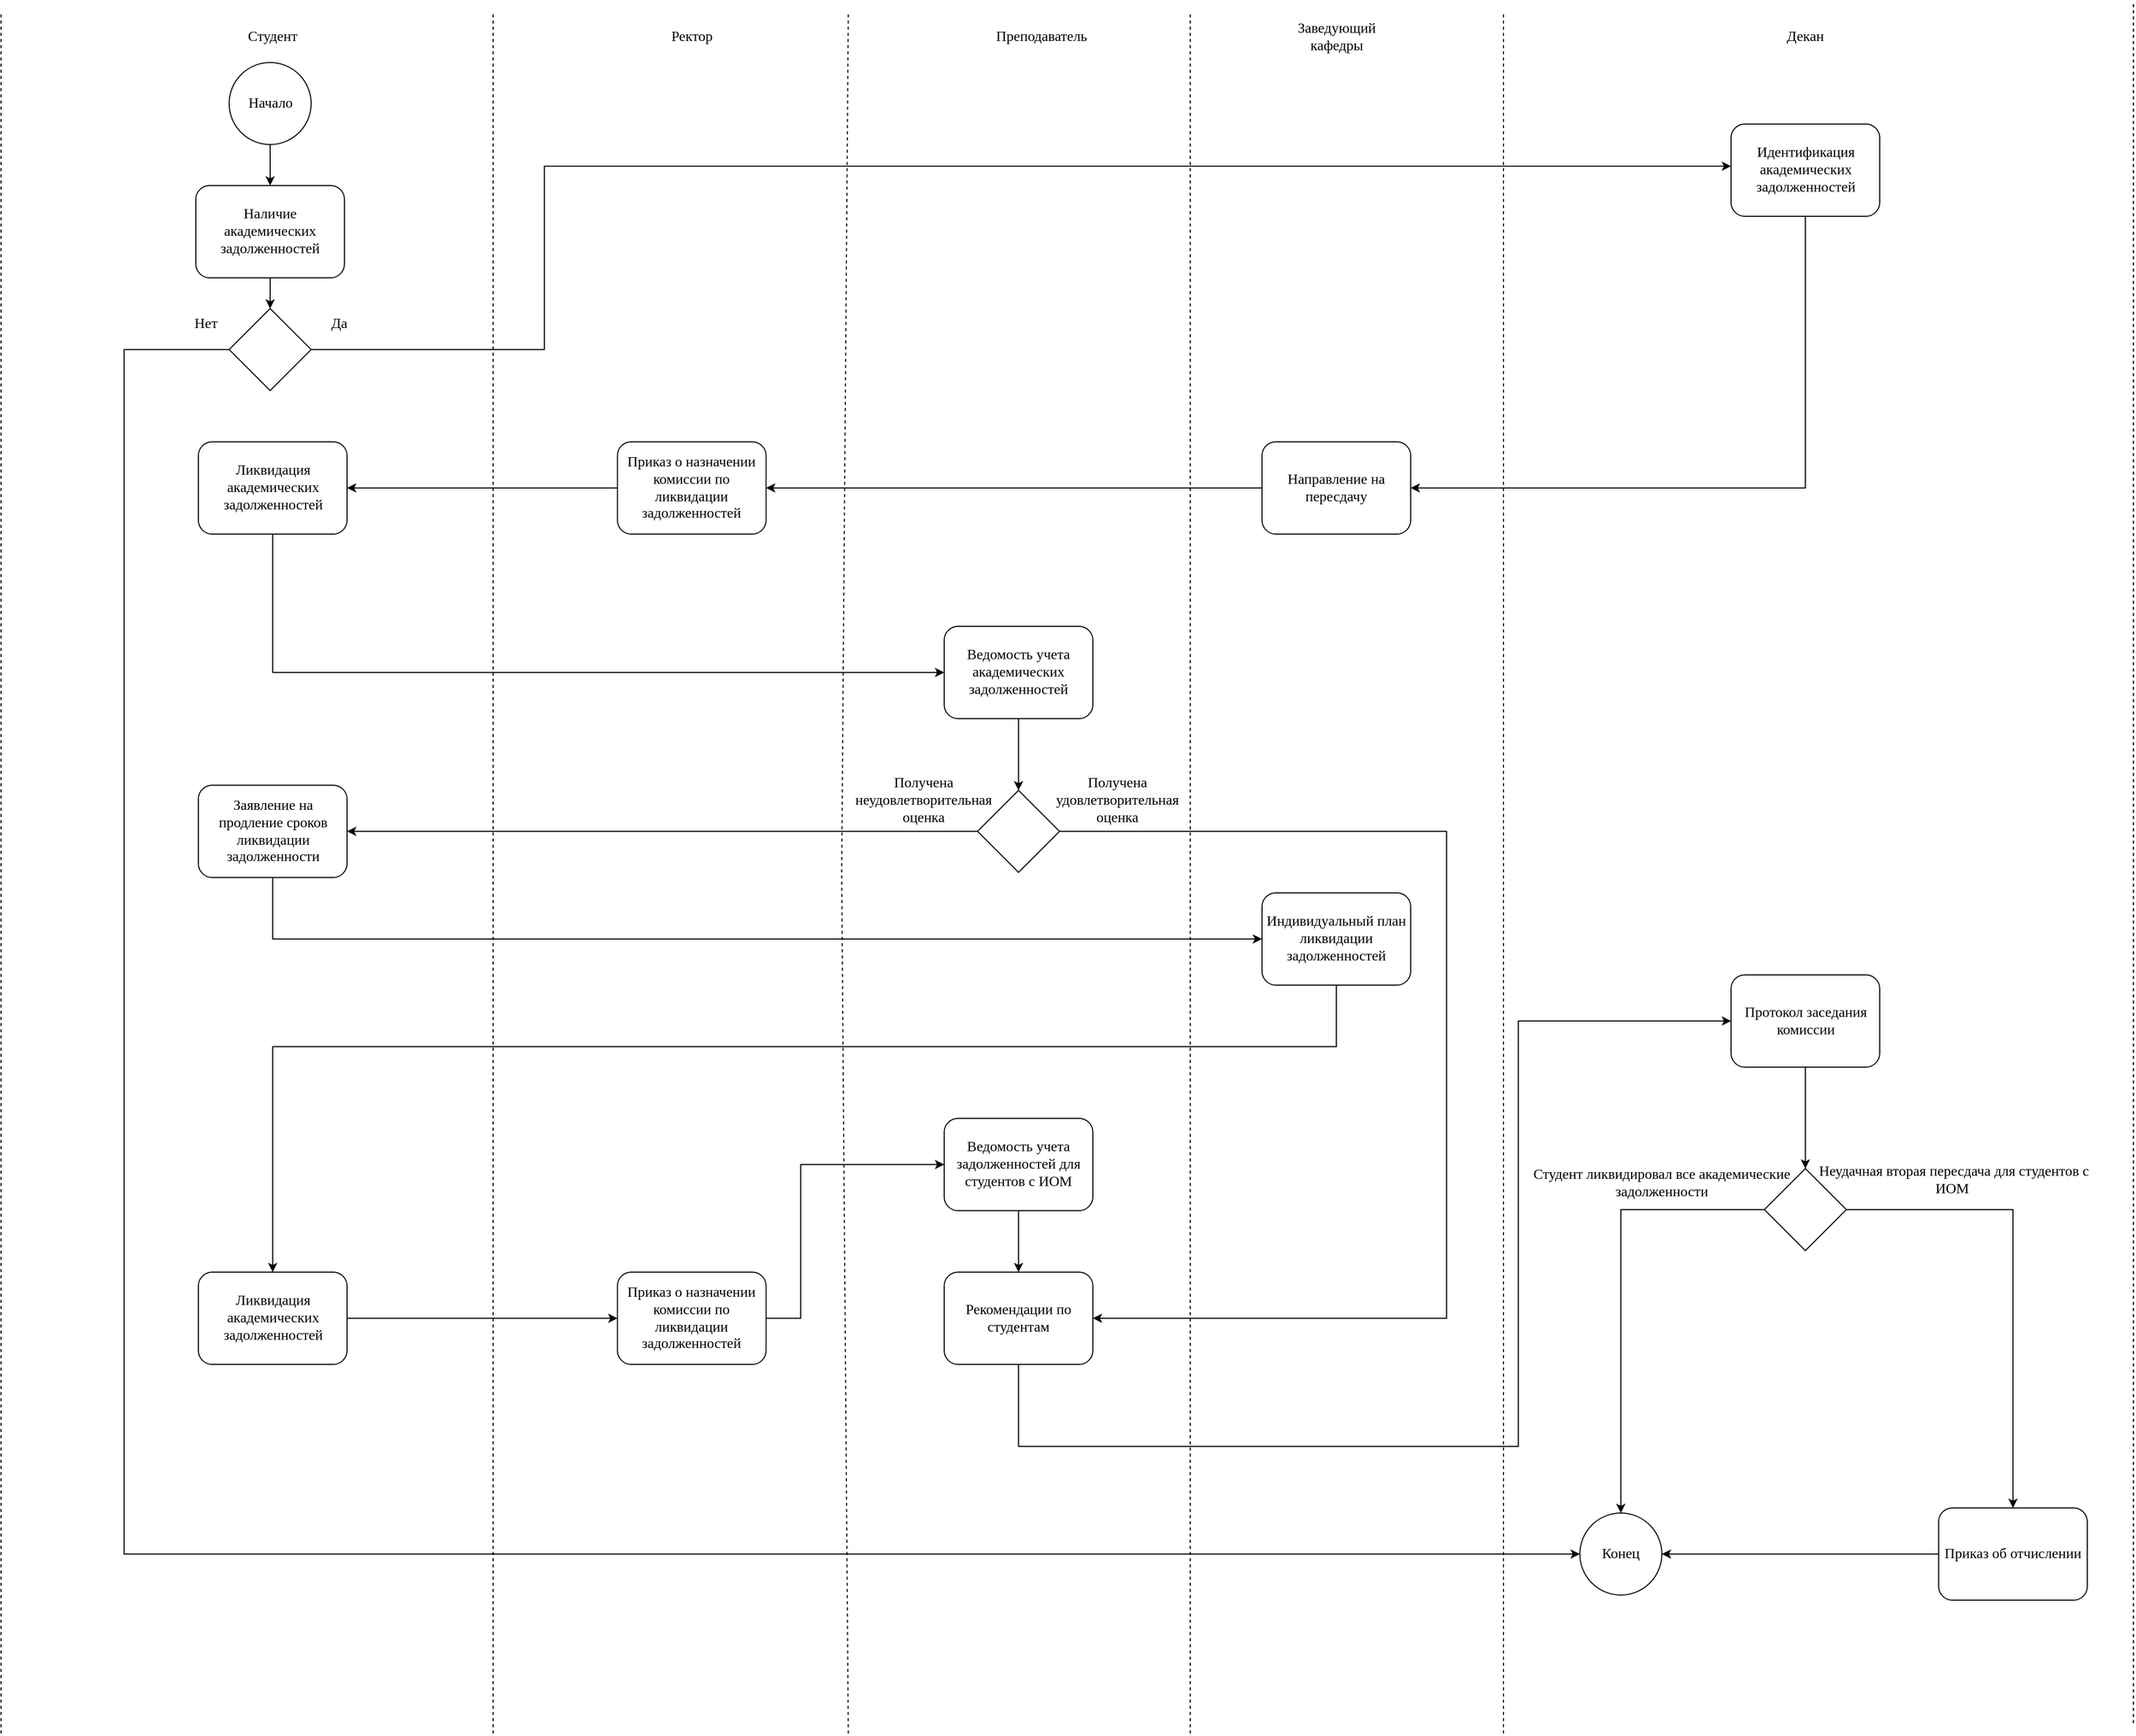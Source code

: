 <mxfile version="27.1.5">
  <diagram name="Страница — 1" id="P2p-b0sBUqjZ3yru2kJo">
    <mxGraphModel dx="2853" dy="1134" grid="1" gridSize="10" guides="1" tooltips="1" connect="1" arrows="1" fold="1" page="1" pageScale="1" pageWidth="827" pageHeight="1169" math="0" shadow="0">
      <root>
        <mxCell id="0" />
        <mxCell id="1" parent="0" />
        <mxCell id="ETPDML7_86tAhwMe63c7-3" value="" style="endArrow=none;dashed=1;html=1;rounded=0;" parent="1" edge="1">
          <mxGeometry width="50" height="50" relative="1" as="geometry">
            <mxPoint x="440" y="1720" as="sourcePoint" />
            <mxPoint x="440" y="40" as="targetPoint" />
          </mxGeometry>
        </mxCell>
        <mxCell id="ETPDML7_86tAhwMe63c7-4" value="" style="endArrow=none;dashed=1;html=1;rounded=0;" parent="1" edge="1">
          <mxGeometry width="50" height="50" relative="1" as="geometry">
            <mxPoint x="-40" y="1720" as="sourcePoint" />
            <mxPoint x="-40" y="40" as="targetPoint" />
          </mxGeometry>
        </mxCell>
        <mxCell id="ETPDML7_86tAhwMe63c7-5" value="" style="endArrow=none;dashed=1;html=1;rounded=0;" parent="1" edge="1">
          <mxGeometry width="50" height="50" relative="1" as="geometry">
            <mxPoint x="1425.5" y="1720" as="sourcePoint" />
            <mxPoint x="1425.5" y="40" as="targetPoint" />
          </mxGeometry>
        </mxCell>
        <mxCell id="ETPDML7_86tAhwMe63c7-6" value="&lt;font style=&quot;font-size: 14px;&quot; face=&quot;Times New Roman&quot;&gt;Студент&lt;/font&gt;" style="text;html=1;align=center;verticalAlign=middle;whiteSpace=wrap;rounded=0;" parent="1" vertex="1">
          <mxGeometry x="190" y="50" width="70" height="30" as="geometry" />
        </mxCell>
        <mxCell id="ETPDML7_86tAhwMe63c7-7" value="&lt;font face=&quot;Times New Roman&quot;&gt;&lt;span style=&quot;font-size: 14px;&quot;&gt;Заведующий кафедры&lt;/span&gt;&lt;/font&gt;" style="text;html=1;align=center;verticalAlign=middle;whiteSpace=wrap;rounded=0;" parent="1" vertex="1">
          <mxGeometry x="1197.5" y="50" width="130" height="30" as="geometry" />
        </mxCell>
        <mxCell id="ETPDML7_86tAhwMe63c7-8" value="&lt;span style=&quot;font-family: &amp;quot;Times New Roman&amp;quot;; font-size: 14px;&quot;&gt;Ректор&lt;/span&gt;" style="text;html=1;align=center;verticalAlign=middle;whiteSpace=wrap;rounded=0;" parent="1" vertex="1">
          <mxGeometry x="600" y="50" width="67.5" height="30" as="geometry" />
        </mxCell>
        <mxCell id="ETPDML7_86tAhwMe63c7-9" value="&lt;span style=&quot;font-family: &amp;quot;Times New Roman&amp;quot;; font-size: 14px;&quot;&gt;Преподаватель&lt;/span&gt;" style="text;html=1;align=center;verticalAlign=middle;whiteSpace=wrap;rounded=0;" parent="1" vertex="1">
          <mxGeometry x="940" y="50" width="70" height="30" as="geometry" />
        </mxCell>
        <mxCell id="ETPDML7_86tAhwMe63c7-11" value="&lt;font face=&quot;Times New Roman&quot;&gt;&lt;span style=&quot;font-size: 14px;&quot;&gt;Декан&lt;/span&gt;&lt;/font&gt;" style="text;html=1;align=center;verticalAlign=middle;whiteSpace=wrap;rounded=0;" parent="1" vertex="1">
          <mxGeometry x="1660" y="50" width="120" height="30" as="geometry" />
        </mxCell>
        <mxCell id="ETPDML7_86tAhwMe63c7-14" style="edgeStyle=orthogonalEdgeStyle;rounded=0;orthogonalLoop=1;jettySize=auto;html=1;entryX=0.5;entryY=0;entryDx=0;entryDy=0;" parent="1" source="ETPDML7_86tAhwMe63c7-12" target="ETPDML7_86tAhwMe63c7-13" edge="1">
          <mxGeometry relative="1" as="geometry" />
        </mxCell>
        <mxCell id="ETPDML7_86tAhwMe63c7-12" value="&lt;font style=&quot;font-size: 14px;&quot; face=&quot;Times New Roman&quot;&gt;Начало&lt;/font&gt;" style="ellipse;whiteSpace=wrap;html=1;aspect=fixed;" parent="1" vertex="1">
          <mxGeometry x="182.5" y="90" width="80" height="80" as="geometry" />
        </mxCell>
        <mxCell id="ETPDML7_86tAhwMe63c7-17" style="edgeStyle=orthogonalEdgeStyle;rounded=0;orthogonalLoop=1;jettySize=auto;html=1;entryX=0.5;entryY=0;entryDx=0;entryDy=0;" parent="1" source="ETPDML7_86tAhwMe63c7-13" target="V8kgegQyyj0nk5e00VWf-20" edge="1">
          <mxGeometry relative="1" as="geometry">
            <mxPoint x="222.5" y="330" as="targetPoint" />
          </mxGeometry>
        </mxCell>
        <mxCell id="ETPDML7_86tAhwMe63c7-13" value="&lt;span style=&quot;font-family: &amp;quot;Times New Roman&amp;quot;; font-size: 14px;&quot;&gt;Наличие академических задолженностей&lt;/span&gt;" style="rounded=1;whiteSpace=wrap;html=1;" parent="1" vertex="1">
          <mxGeometry x="150" y="210" width="145" height="90" as="geometry" />
        </mxCell>
        <mxCell id="ETPDML7_86tAhwMe63c7-18" style="edgeStyle=orthogonalEdgeStyle;rounded=0;orthogonalLoop=1;jettySize=auto;html=1;entryX=0;entryY=0.457;entryDx=0;entryDy=0;entryPerimeter=0;exitX=1;exitY=0.5;exitDx=0;exitDy=0;" parent="1" source="V8kgegQyyj0nk5e00VWf-20" target="CQQL6MCBhlxcf6O-OlFK-8" edge="1">
          <mxGeometry relative="1" as="geometry">
            <mxPoint x="553.37" y="133.16" as="targetPoint" />
            <mxPoint x="249.167" y="370" as="sourcePoint" />
            <Array as="points">
              <mxPoint x="490" y="370" />
              <mxPoint x="490" y="191" />
            </Array>
          </mxGeometry>
        </mxCell>
        <mxCell id="ETPDML7_86tAhwMe63c7-19" value="&lt;font style=&quot;font-size: 14px;&quot; face=&quot;Times New Roman&quot;&gt;Конец&lt;/font&gt;" style="ellipse;whiteSpace=wrap;html=1;aspect=fixed;" parent="1" vertex="1">
          <mxGeometry x="1500" y="1505" width="80" height="80" as="geometry" />
        </mxCell>
        <mxCell id="ETPDML7_86tAhwMe63c7-21" value="&lt;font style=&quot;font-size: 14px;&quot; face=&quot;Times New Roman&quot;&gt;Да&lt;/font&gt;" style="text;html=1;align=center;verticalAlign=middle;whiteSpace=wrap;rounded=0;" parent="1" vertex="1">
          <mxGeometry x="260" y="330" width="60" height="30" as="geometry" />
        </mxCell>
        <mxCell id="ETPDML7_86tAhwMe63c7-22" value="&lt;font style=&quot;font-size: 14px;&quot; face=&quot;Times New Roman&quot;&gt;Нет&lt;/font&gt;" style="text;html=1;align=center;verticalAlign=middle;whiteSpace=wrap;rounded=0;" parent="1" vertex="1">
          <mxGeometry x="130" y="330" width="60" height="30" as="geometry" />
        </mxCell>
        <mxCell id="V8kgegQyyj0nk5e00VWf-4" style="edgeStyle=orthogonalEdgeStyle;rounded=0;orthogonalLoop=1;jettySize=auto;html=1;entryX=1;entryY=0.5;entryDx=0;entryDy=0;" parent="1" source="ETPDML7_86tAhwMe63c7-26" target="ETPDML7_86tAhwMe63c7-30" edge="1">
          <mxGeometry relative="1" as="geometry" />
        </mxCell>
        <mxCell id="ETPDML7_86tAhwMe63c7-26" value="&lt;span style=&quot;font-family: &amp;quot;Times New Roman&amp;quot;; font-size: 14px;&quot;&gt;Приказ о назначении комиссии по ликвидации задолженностей&lt;/span&gt;" style="rounded=1;whiteSpace=wrap;html=1;" parent="1" vertex="1">
          <mxGeometry x="561.25" y="460" width="145" height="90" as="geometry" />
        </mxCell>
        <mxCell id="2M2boy6Yk2Urrr7DsNFa-8" style="edgeStyle=orthogonalEdgeStyle;rounded=0;orthogonalLoop=1;jettySize=auto;html=1;entryX=0;entryY=0.5;entryDx=0;entryDy=0;" parent="1" source="ETPDML7_86tAhwMe63c7-30" target="ETPDML7_86tAhwMe63c7-35" edge="1">
          <mxGeometry relative="1" as="geometry">
            <Array as="points">
              <mxPoint x="225" y="685" />
            </Array>
          </mxGeometry>
        </mxCell>
        <mxCell id="ETPDML7_86tAhwMe63c7-30" value="&lt;span style=&quot;font-family: &amp;quot;Times New Roman&amp;quot;; font-size: 14px;&quot;&gt;Ликвидация академических задолженностей&lt;/span&gt;" style="rounded=1;whiteSpace=wrap;html=1;" parent="1" vertex="1">
          <mxGeometry x="152.5" y="460" width="145" height="90" as="geometry" />
        </mxCell>
        <mxCell id="9TcquHKwZH3qFOto0e30-39" style="edgeStyle=orthogonalEdgeStyle;rounded=0;orthogonalLoop=1;jettySize=auto;html=1;entryX=0.5;entryY=0;entryDx=0;entryDy=0;" parent="1" source="ETPDML7_86tAhwMe63c7-35" target="V8kgegQyyj0nk5e00VWf-21" edge="1">
          <mxGeometry relative="1" as="geometry">
            <mxPoint x="952.5" y="810" as="targetPoint" />
          </mxGeometry>
        </mxCell>
        <mxCell id="ETPDML7_86tAhwMe63c7-35" value="&lt;span style=&quot;font-family: &amp;quot;Times New Roman&amp;quot;; font-size: 14px; text-align: start; caret-color: rgb(51, 144, 236); white-space-collapse: preserve; background-color: rgb(255, 255, 255);&quot;&gt;Ведомость учета академических задолженностей&lt;/span&gt;" style="rounded=1;whiteSpace=wrap;html=1;" parent="1" vertex="1">
          <mxGeometry x="880" y="640" width="145" height="90" as="geometry" />
        </mxCell>
        <mxCell id="9TcquHKwZH3qFOto0e30-48" style="edgeStyle=orthogonalEdgeStyle;rounded=0;orthogonalLoop=1;jettySize=auto;html=1;entryX=1;entryY=0.5;entryDx=0;entryDy=0;exitX=0;exitY=0.5;exitDx=0;exitDy=0;" parent="1" source="V8kgegQyyj0nk5e00VWf-21" target="9TcquHKwZH3qFOto0e30-31" edge="1">
          <mxGeometry relative="1" as="geometry">
            <mxPoint x="932.5" y="840" as="sourcePoint" />
          </mxGeometry>
        </mxCell>
        <mxCell id="V8kgegQyyj0nk5e00VWf-13" style="edgeStyle=orthogonalEdgeStyle;rounded=0;orthogonalLoop=1;jettySize=auto;html=1;entryX=1;entryY=0.5;entryDx=0;entryDy=0;exitX=1;exitY=0.5;exitDx=0;exitDy=0;" parent="1" source="V8kgegQyyj0nk5e00VWf-21" target="V8kgegQyyj0nk5e00VWf-6" edge="1">
          <mxGeometry relative="1" as="geometry">
            <mxPoint x="972.5" y="840" as="sourcePoint" />
            <Array as="points">
              <mxPoint x="1370" y="840" />
              <mxPoint x="1370" y="1315" />
            </Array>
          </mxGeometry>
        </mxCell>
        <mxCell id="ETPDML7_86tAhwMe63c7-48" value="&lt;span style=&quot;color: rgb(0, 0, 0); font-family: &amp;quot;Times New Roman&amp;quot;; font-size: 14px; font-style: normal; font-variant-ligatures: normal; font-variant-caps: normal; font-weight: 400; letter-spacing: normal; orphans: 2; text-align: center; text-indent: 0px; text-transform: none; widows: 2; word-spacing: 0px; -webkit-text-stroke-width: 0px; white-space: normal; background-color: rgb(251, 251, 251); text-decoration-thickness: initial; text-decoration-style: initial; text-decoration-color: initial; float: none; display: inline !important;&quot;&gt;Получена удовлетворительная оценка&lt;/span&gt;" style="text;html=1;align=center;verticalAlign=middle;whiteSpace=wrap;rounded=0;" parent="1" vertex="1">
          <mxGeometry x="980" y="795" width="137.5" height="30" as="geometry" />
        </mxCell>
        <mxCell id="V8kgegQyyj0nk5e00VWf-10" style="edgeStyle=orthogonalEdgeStyle;rounded=0;orthogonalLoop=1;jettySize=auto;html=1;entryX=0.5;entryY=0;entryDx=0;entryDy=0;" parent="1" source="ETPDML7_86tAhwMe63c7-56" target="V8kgegQyyj0nk5e00VWf-22" edge="1">
          <mxGeometry relative="1" as="geometry">
            <mxPoint x="1720.0" y="1180" as="targetPoint" />
          </mxGeometry>
        </mxCell>
        <mxCell id="ETPDML7_86tAhwMe63c7-56" value="&lt;span style=&quot;font-family: &amp;quot;Times New Roman&amp;quot;; font-size: 14px; text-align: start; caret-color: rgb(51, 144, 236); white-space-collapse: preserve; background-color: rgb(255, 255, 255);&quot;&gt;Протокол заседания комиссии&lt;/span&gt;" style="rounded=1;whiteSpace=wrap;html=1;" parent="1" vertex="1">
          <mxGeometry x="1647.5" y="980" width="145" height="90" as="geometry" />
        </mxCell>
        <mxCell id="9TcquHKwZH3qFOto0e30-70" style="edgeStyle=orthogonalEdgeStyle;rounded=0;orthogonalLoop=1;jettySize=auto;html=1;entryX=0.5;entryY=0;entryDx=0;entryDy=0;exitX=1;exitY=0.5;exitDx=0;exitDy=0;" parent="1" source="V8kgegQyyj0nk5e00VWf-22" target="ETPDML7_86tAhwMe63c7-64" edge="1">
          <mxGeometry relative="1" as="geometry">
            <mxPoint x="1740.0" y="1210" as="sourcePoint" />
          </mxGeometry>
        </mxCell>
        <mxCell id="V8kgegQyyj0nk5e00VWf-9" style="edgeStyle=orthogonalEdgeStyle;rounded=0;orthogonalLoop=1;jettySize=auto;html=1;entryX=0.5;entryY=0;entryDx=0;entryDy=0;exitX=0;exitY=0.5;exitDx=0;exitDy=0;" parent="1" source="V8kgegQyyj0nk5e00VWf-22" target="ETPDML7_86tAhwMe63c7-19" edge="1">
          <mxGeometry relative="1" as="geometry">
            <mxPoint x="1700.0" y="1210" as="sourcePoint" />
          </mxGeometry>
        </mxCell>
        <mxCell id="ETPDML7_86tAhwMe63c7-62" value="&lt;font face=&quot;Times New Roman&quot;&gt;&lt;span style=&quot;font-size: 14px;&quot;&gt;Неудачная вторая пересдача для студентов с ИОМ&amp;nbsp;&lt;/span&gt;&lt;/font&gt;" style="text;html=1;align=center;verticalAlign=middle;whiteSpace=wrap;rounded=0;" parent="1" vertex="1">
          <mxGeometry x="1720" y="1180" width="290" as="geometry" />
        </mxCell>
        <mxCell id="9TcquHKwZH3qFOto0e30-72" style="edgeStyle=orthogonalEdgeStyle;rounded=0;orthogonalLoop=1;jettySize=auto;html=1;" parent="1" source="ETPDML7_86tAhwMe63c7-64" target="ETPDML7_86tAhwMe63c7-19" edge="1">
          <mxGeometry relative="1" as="geometry" />
        </mxCell>
        <mxCell id="ETPDML7_86tAhwMe63c7-64" value="&lt;span style=&quot;font-family: &amp;quot;Times New Roman&amp;quot;; font-size: 14px; text-align: start; caret-color: rgb(51, 144, 236); white-space-collapse: preserve; background-color: rgb(255, 255, 255);&quot;&gt;Приказ об отчислении&lt;/span&gt;" style="rounded=1;whiteSpace=wrap;html=1;" parent="1" vertex="1">
          <mxGeometry x="1850" y="1500" width="145" height="90" as="geometry" />
        </mxCell>
        <mxCell id="ETPDML7_86tAhwMe63c7-68" value="&lt;font face=&quot;Times New Roman&quot;&gt;&lt;span style=&quot;font-size: 14px;&quot;&gt;Студент ликвидировал все академические задолженности&lt;/span&gt;&lt;/font&gt;" style="text;whiteSpace=wrap;html=1;align=center;" parent="1" vertex="1">
          <mxGeometry x="1450" y="1160" width="260" height="40" as="geometry" />
        </mxCell>
        <mxCell id="ETPDML7_86tAhwMe63c7-87" value="" style="endArrow=none;dashed=1;html=1;rounded=0;" parent="1" edge="1">
          <mxGeometry width="50" height="50" relative="1" as="geometry">
            <mxPoint x="1120" y="1720" as="sourcePoint" />
            <mxPoint x="1120" y="40" as="targetPoint" />
          </mxGeometry>
        </mxCell>
        <mxCell id="ETPDML7_86tAhwMe63c7-168" value="" style="endArrow=none;dashed=1;html=1;rounded=0;" parent="1" edge="1">
          <mxGeometry width="50" height="50" relative="1" as="geometry">
            <mxPoint x="2040" y="1710" as="sourcePoint" />
            <mxPoint x="2040" y="30" as="targetPoint" />
          </mxGeometry>
        </mxCell>
        <mxCell id="Rkroncl628zhhl8IZpsh-5" style="edgeStyle=orthogonalEdgeStyle;rounded=0;orthogonalLoop=1;jettySize=auto;html=1;entryX=0.5;entryY=0;entryDx=0;entryDy=0;" parent="1" source="ETPDML7_86tAhwMe63c7-77" target="V8kgegQyyj0nk5e00VWf-16" edge="1">
          <mxGeometry relative="1" as="geometry">
            <Array as="points">
              <mxPoint x="1263" y="1050" />
              <mxPoint x="225" y="1050" />
            </Array>
          </mxGeometry>
        </mxCell>
        <mxCell id="ETPDML7_86tAhwMe63c7-77" value="&lt;span style=&quot;font-family: &amp;quot;Times New Roman&amp;quot;; font-size: 14px; text-align: start; caret-color: rgb(51, 144, 236); white-space-collapse: preserve; background-color: rgb(255, 255, 255);&quot;&gt;Индивидуальный план ликвидации задолженностей&lt;/span&gt;" style="rounded=1;whiteSpace=wrap;html=1;" parent="1" vertex="1">
          <mxGeometry x="1190" y="900" width="145" height="90" as="geometry" />
        </mxCell>
        <mxCell id="CQQL6MCBhlxcf6O-OlFK-3" value="" style="endArrow=none;dashed=1;html=1;rounded=0;" parent="1" edge="1">
          <mxGeometry width="50" height="50" relative="1" as="geometry">
            <mxPoint x="786.45" y="1720" as="sourcePoint" />
            <mxPoint x="786.45" y="40" as="targetPoint" />
            <Array as="points">
              <mxPoint x="780" y="880" />
            </Array>
          </mxGeometry>
        </mxCell>
        <mxCell id="V8kgegQyyj0nk5e00VWf-12" style="edgeStyle=orthogonalEdgeStyle;rounded=0;orthogonalLoop=1;jettySize=auto;html=1;entryX=1;entryY=0.5;entryDx=0;entryDy=0;" parent="1" source="CQQL6MCBhlxcf6O-OlFK-8" target="2M2boy6Yk2Urrr7DsNFa-1" edge="1">
          <mxGeometry relative="1" as="geometry">
            <Array as="points">
              <mxPoint x="1720" y="505" />
            </Array>
          </mxGeometry>
        </mxCell>
        <mxCell id="CQQL6MCBhlxcf6O-OlFK-8" value="&lt;font face=&quot;Times New Roman&quot;&gt;&lt;span style=&quot;font-size: 14px;&quot;&gt;Идентификация академических задолженностей&lt;/span&gt;&lt;/font&gt;" style="rounded=1;whiteSpace=wrap;html=1;" parent="1" vertex="1">
          <mxGeometry x="1647.5" y="150" width="145" height="90" as="geometry" />
        </mxCell>
        <mxCell id="Rkroncl628zhhl8IZpsh-4" style="edgeStyle=orthogonalEdgeStyle;rounded=0;orthogonalLoop=1;jettySize=auto;html=1;entryX=0;entryY=0.5;entryDx=0;entryDy=0;" parent="1" source="9TcquHKwZH3qFOto0e30-31" target="ETPDML7_86tAhwMe63c7-77" edge="1">
          <mxGeometry relative="1" as="geometry">
            <Array as="points">
              <mxPoint x="225" y="945" />
            </Array>
          </mxGeometry>
        </mxCell>
        <mxCell id="9TcquHKwZH3qFOto0e30-31" value="&lt;font face=&quot;Times New Roman&quot;&gt;&lt;span style=&quot;font-size: 14px;&quot;&gt;Заявление на продление сроков ликвидации задолженности&lt;/span&gt;&lt;/font&gt;" style="rounded=1;whiteSpace=wrap;html=1;" parent="1" vertex="1">
          <mxGeometry x="152.5" y="795" width="145" height="90" as="geometry" />
        </mxCell>
        <mxCell id="9TcquHKwZH3qFOto0e30-33" value="&lt;span style=&quot;font-family: &amp;quot;Times New Roman&amp;quot;; font-size: 14px;&quot;&gt;Получена неудовлетворительная оценка&lt;/span&gt;" style="text;html=1;align=center;verticalAlign=middle;whiteSpace=wrap;rounded=0;" parent="1" vertex="1">
          <mxGeometry x="790" y="795" width="140" height="30" as="geometry" />
        </mxCell>
        <mxCell id="V8kgegQyyj0nk5e00VWf-15" style="edgeStyle=orthogonalEdgeStyle;rounded=0;orthogonalLoop=1;jettySize=auto;html=1;entryX=0.5;entryY=0;entryDx=0;entryDy=0;" parent="1" source="9TcquHKwZH3qFOto0e30-60" target="V8kgegQyyj0nk5e00VWf-6" edge="1">
          <mxGeometry relative="1" as="geometry" />
        </mxCell>
        <mxCell id="9TcquHKwZH3qFOto0e30-60" value="&lt;span style=&quot;font-family: &amp;quot;Times New Roman&amp;quot;; font-size: 14px; text-align: start; caret-color: rgb(51, 144, 236); white-space-collapse: preserve; background-color: rgb(255, 255, 255);&quot;&gt;Ведомость учета задолженностей для студентов с ИОМ&lt;/span&gt;" style="rounded=1;whiteSpace=wrap;html=1;" parent="1" vertex="1">
          <mxGeometry x="880" y="1120" width="145" height="90" as="geometry" />
        </mxCell>
        <mxCell id="2M2boy6Yk2Urrr7DsNFa-6" style="edgeStyle=orthogonalEdgeStyle;rounded=0;orthogonalLoop=1;jettySize=auto;html=1;" parent="1" source="2M2boy6Yk2Urrr7DsNFa-1" target="ETPDML7_86tAhwMe63c7-26" edge="1">
          <mxGeometry relative="1" as="geometry" />
        </mxCell>
        <mxCell id="2M2boy6Yk2Urrr7DsNFa-1" value="&lt;font face=&quot;Times New Roman&quot;&gt;&lt;span style=&quot;font-size: 14px;&quot;&gt;Направление на пересдачу&lt;/span&gt;&lt;/font&gt;" style="rounded=1;whiteSpace=wrap;html=1;" parent="1" vertex="1">
          <mxGeometry x="1190" y="460" width="145" height="90" as="geometry" />
        </mxCell>
        <mxCell id="V8kgegQyyj0nk5e00VWf-8" style="edgeStyle=orthogonalEdgeStyle;rounded=0;orthogonalLoop=1;jettySize=auto;html=1;entryX=0;entryY=0.5;entryDx=0;entryDy=0;" parent="1" source="V8kgegQyyj0nk5e00VWf-6" target="ETPDML7_86tAhwMe63c7-56" edge="1">
          <mxGeometry relative="1" as="geometry">
            <Array as="points">
              <mxPoint x="953" y="1440" />
              <mxPoint x="1440" y="1440" />
              <mxPoint x="1440" y="1025" />
            </Array>
          </mxGeometry>
        </mxCell>
        <mxCell id="V8kgegQyyj0nk5e00VWf-6" value="&lt;span style=&quot;font-family: &amp;quot;Times New Roman&amp;quot;; font-size: 14px; text-align: start; caret-color: rgb(51, 144, 236); white-space-collapse: preserve; background-color: rgb(255, 255, 255);&quot;&gt;Рекомендации по студентам&lt;/span&gt;" style="rounded=1;whiteSpace=wrap;html=1;" parent="1" vertex="1">
          <mxGeometry x="880" y="1270" width="145" height="90" as="geometry" />
        </mxCell>
        <mxCell id="OaeDaFKRVSD94VgtxwEd-4" style="edgeStyle=orthogonalEdgeStyle;rounded=0;orthogonalLoop=1;jettySize=auto;html=1;" edge="1" parent="1" source="V8kgegQyyj0nk5e00VWf-16" target="OaeDaFKRVSD94VgtxwEd-3">
          <mxGeometry relative="1" as="geometry" />
        </mxCell>
        <mxCell id="V8kgegQyyj0nk5e00VWf-16" value="&lt;span style=&quot;font-family: &amp;quot;Times New Roman&amp;quot;; font-size: 14px;&quot;&gt;Ликвидация академических задолженностей&lt;/span&gt;" style="rounded=1;whiteSpace=wrap;html=1;" parent="1" vertex="1">
          <mxGeometry x="152.5" y="1270" width="145" height="90" as="geometry" />
        </mxCell>
        <mxCell id="g25r2AUOEltLnWCLVqJJ-1" style="edgeStyle=orthogonalEdgeStyle;rounded=0;orthogonalLoop=1;jettySize=auto;html=1;entryX=0;entryY=0.5;entryDx=0;entryDy=0;" parent="1" source="V8kgegQyyj0nk5e00VWf-20" target="ETPDML7_86tAhwMe63c7-19" edge="1">
          <mxGeometry relative="1" as="geometry">
            <Array as="points">
              <mxPoint x="80" y="370" />
              <mxPoint x="80" y="1545" />
            </Array>
          </mxGeometry>
        </mxCell>
        <mxCell id="V8kgegQyyj0nk5e00VWf-20" value="" style="rhombus;whiteSpace=wrap;html=1;" parent="1" vertex="1">
          <mxGeometry x="182.5" y="330" width="80" height="80" as="geometry" />
        </mxCell>
        <mxCell id="V8kgegQyyj0nk5e00VWf-21" value="" style="rhombus;whiteSpace=wrap;html=1;" parent="1" vertex="1">
          <mxGeometry x="912.5" y="800" width="80" height="80" as="geometry" />
        </mxCell>
        <mxCell id="V8kgegQyyj0nk5e00VWf-22" value="" style="rhombus;whiteSpace=wrap;html=1;" parent="1" vertex="1">
          <mxGeometry x="1680" y="1169" width="80" height="80" as="geometry" />
        </mxCell>
        <mxCell id="OaeDaFKRVSD94VgtxwEd-5" style="edgeStyle=orthogonalEdgeStyle;rounded=0;orthogonalLoop=1;jettySize=auto;html=1;entryX=0;entryY=0.5;entryDx=0;entryDy=0;" edge="1" parent="1" source="OaeDaFKRVSD94VgtxwEd-3" target="9TcquHKwZH3qFOto0e30-60">
          <mxGeometry relative="1" as="geometry">
            <Array as="points">
              <mxPoint x="740" y="1315" />
              <mxPoint x="740" y="1165" />
            </Array>
          </mxGeometry>
        </mxCell>
        <mxCell id="OaeDaFKRVSD94VgtxwEd-3" value="&lt;span style=&quot;font-family: &amp;quot;Times New Roman&amp;quot;; font-size: 14px;&quot;&gt;Приказ о назначении комиссии по ликвидации задолженностей&lt;/span&gt;" style="rounded=1;whiteSpace=wrap;html=1;" vertex="1" parent="1">
          <mxGeometry x="561.25" y="1270" width="145" height="90" as="geometry" />
        </mxCell>
      </root>
    </mxGraphModel>
  </diagram>
</mxfile>

